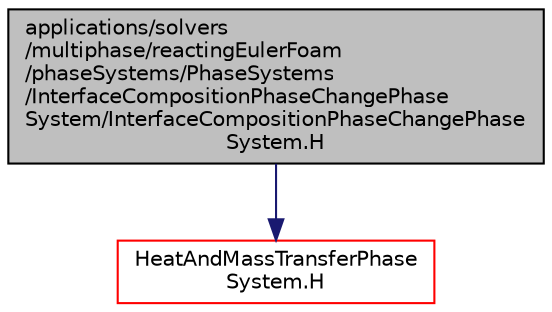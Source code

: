 digraph "applications/solvers/multiphase/reactingEulerFoam/phaseSystems/PhaseSystems/InterfaceCompositionPhaseChangePhaseSystem/InterfaceCompositionPhaseChangePhaseSystem.H"
{
  bgcolor="transparent";
  edge [fontname="Helvetica",fontsize="10",labelfontname="Helvetica",labelfontsize="10"];
  node [fontname="Helvetica",fontsize="10",shape=record];
  Node1 [label="applications/solvers\l/multiphase/reactingEulerFoam\l/phaseSystems/PhaseSystems\l/InterfaceCompositionPhaseChangePhase\lSystem/InterfaceCompositionPhaseChangePhase\lSystem.H",height=0.2,width=0.4,color="black", fillcolor="grey75", style="filled", fontcolor="black"];
  Node1 -> Node2 [color="midnightblue",fontsize="10",style="solid",fontname="Helvetica"];
  Node2 [label="HeatAndMassTransferPhase\lSystem.H",height=0.2,width=0.4,color="red",URL="$a03801.html"];
}

